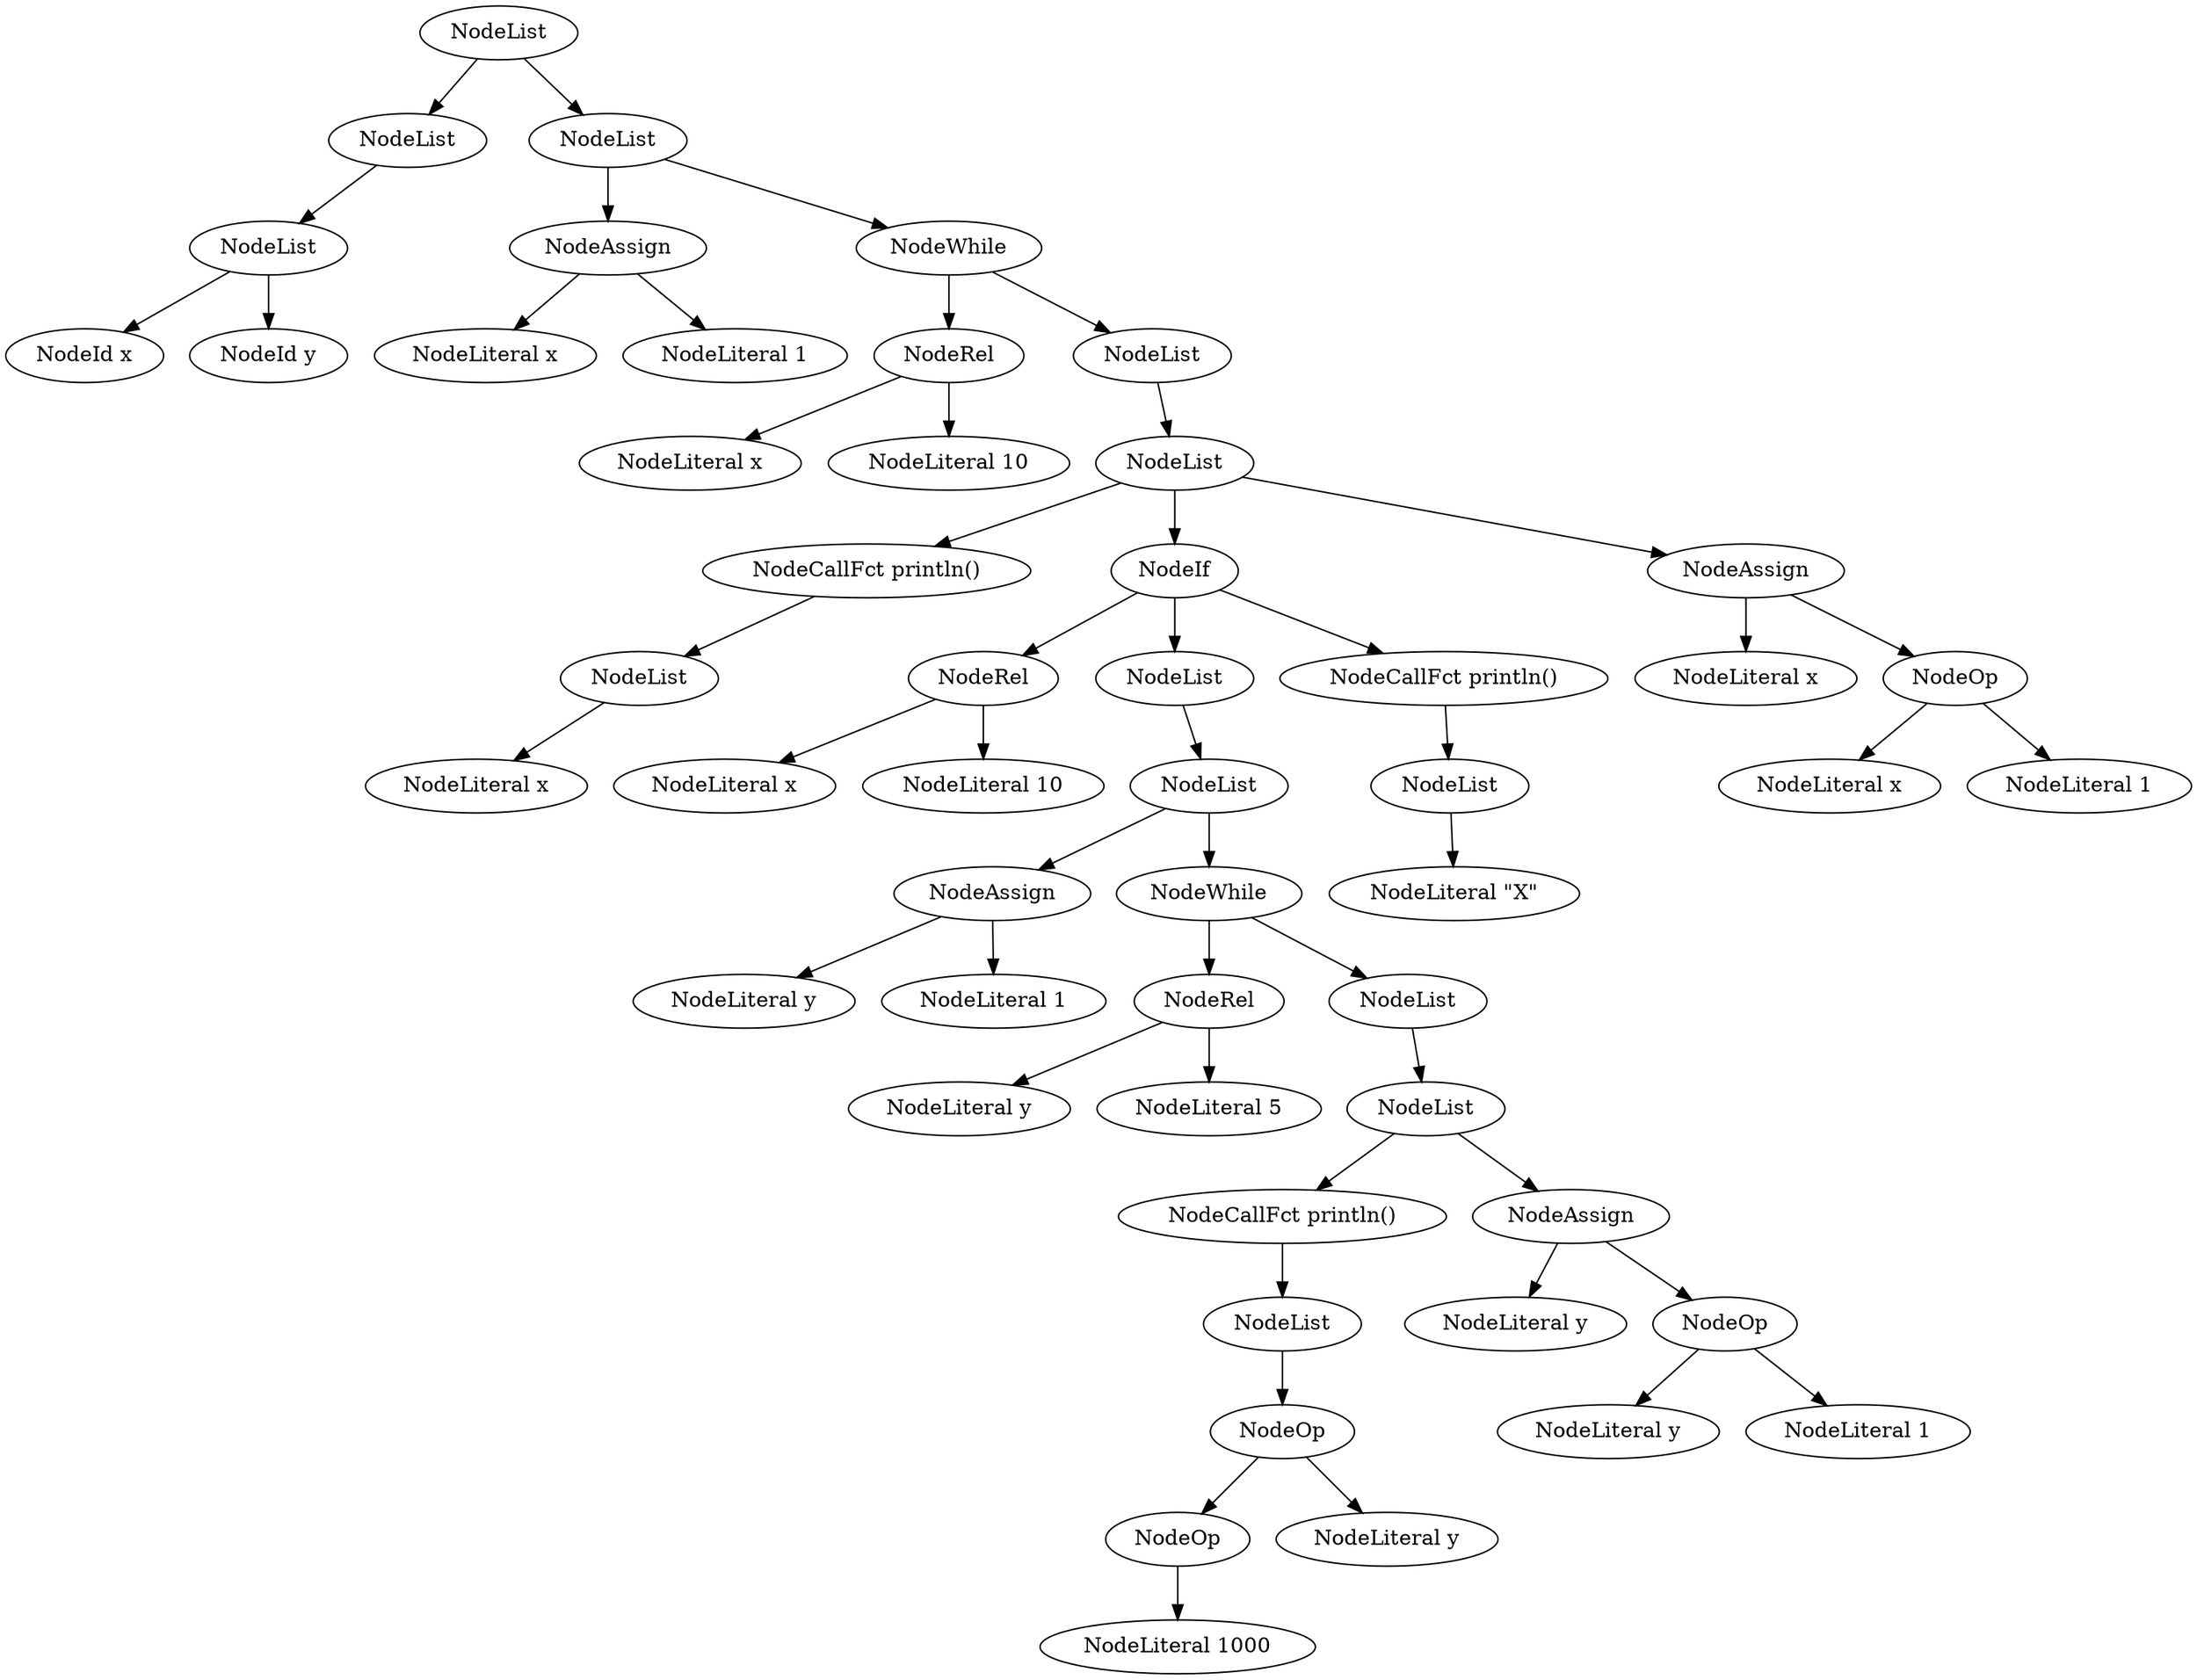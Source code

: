 digraph Stree {
node_51 [shape="ellipse", label="NodeList"];
node_3 [shape="ellipse", label="NodeList"];
node_0 [shape="ellipse", label="NodeList"];
node_1 [shape="ellipse", label="NodeId x"];
node_0 -> node_1;
node_2 [shape="ellipse", label="NodeId y"];
node_0 -> node_2;
node_3 -> node_0;
node_51 -> node_3;
node_7 [shape="ellipse", label="NodeList"];
node_6 [shape="ellipse", label="NodeAssign"];
node_4 [shape="ellipse", label="NodeLiteral x"];
node_6 -> node_4;
node_5 [shape="ellipse", label="NodeLiteral 1"];
node_6 -> node_5;
node_7 -> node_6;
node_50 [shape="ellipse", label="NodeWhile"];
node_10 [shape="ellipse", label="NodeRel"];
node_8 [shape="ellipse", label="NodeLiteral x"];
node_10 -> node_8;
node_9 [shape="ellipse", label="NodeLiteral 10"];
node_10 -> node_9;
node_50 -> node_10;
node_49 [shape="ellipse", label="NodeList"];
node_14 [shape="ellipse", label="NodeList"];
node_13 [shape="ellipse", label="NodeCallFct println()"];
node_12 [shape="ellipse", label="NodeList"];
node_11 [shape="ellipse", label="NodeLiteral x"];
node_12 -> node_11;
node_13 -> node_12;
node_14 -> node_13;
node_43 [shape="ellipse", label="NodeIf"];
node_17 [shape="ellipse", label="NodeRel"];
node_15 [shape="ellipse", label="NodeLiteral x"];
node_17 -> node_15;
node_16 [shape="ellipse", label="NodeLiteral 10"];
node_17 -> node_16;
node_43 -> node_17;
node_39 [shape="ellipse", label="NodeList"];
node_21 [shape="ellipse", label="NodeList"];
node_20 [shape="ellipse", label="NodeAssign"];
node_18 [shape="ellipse", label="NodeLiteral y"];
node_20 -> node_18;
node_19 [shape="ellipse", label="NodeLiteral 1"];
node_20 -> node_19;
node_21 -> node_20;
node_38 [shape="ellipse", label="NodeWhile"];
node_24 [shape="ellipse", label="NodeRel"];
node_22 [shape="ellipse", label="NodeLiteral y"];
node_24 -> node_22;
node_23 [shape="ellipse", label="NodeLiteral 5"];
node_24 -> node_23;
node_38 -> node_24;
node_37 [shape="ellipse", label="NodeList"];
node_31 [shape="ellipse", label="NodeList"];
node_30 [shape="ellipse", label="NodeCallFct println()"];
node_29 [shape="ellipse", label="NodeList"];
node_28 [shape="ellipse", label="NodeOp"];
node_26 [shape="ellipse", label="NodeOp"];
node_25 [shape="ellipse", label="NodeLiteral 1000"];
node_26 -> node_25;
node_28 -> node_26;
node_27 [shape="ellipse", label="NodeLiteral y"];
node_28 -> node_27;
node_29 -> node_28;
node_30 -> node_29;
node_31 -> node_30;
node_36 [shape="ellipse", label="NodeAssign"];
node_32 [shape="ellipse", label="NodeLiteral y"];
node_36 -> node_32;
node_35 [shape="ellipse", label="NodeOp"];
node_33 [shape="ellipse", label="NodeLiteral y"];
node_35 -> node_33;
node_34 [shape="ellipse", label="NodeLiteral 1"];
node_35 -> node_34;
node_36 -> node_35;
node_31 -> node_36;
node_37 -> node_31;
node_38 -> node_37;
node_21 -> node_38;
node_39 -> node_21;
node_43 -> node_39;
node_42 [shape="ellipse", label="NodeCallFct println()"];
node_41 [shape="ellipse", label="NodeList"];
node_40 [shape="ellipse", label="NodeLiteral \"X\""];
node_41 -> node_40;
node_42 -> node_41;
node_43 -> node_42;
node_14 -> node_43;
node_48 [shape="ellipse", label="NodeAssign"];
node_44 [shape="ellipse", label="NodeLiteral x"];
node_48 -> node_44;
node_47 [shape="ellipse", label="NodeOp"];
node_45 [shape="ellipse", label="NodeLiteral x"];
node_47 -> node_45;
node_46 [shape="ellipse", label="NodeLiteral 1"];
node_47 -> node_46;
node_48 -> node_47;
node_14 -> node_48;
node_49 -> node_14;
node_50 -> node_49;
node_7 -> node_50;
node_51 -> node_7;
}

